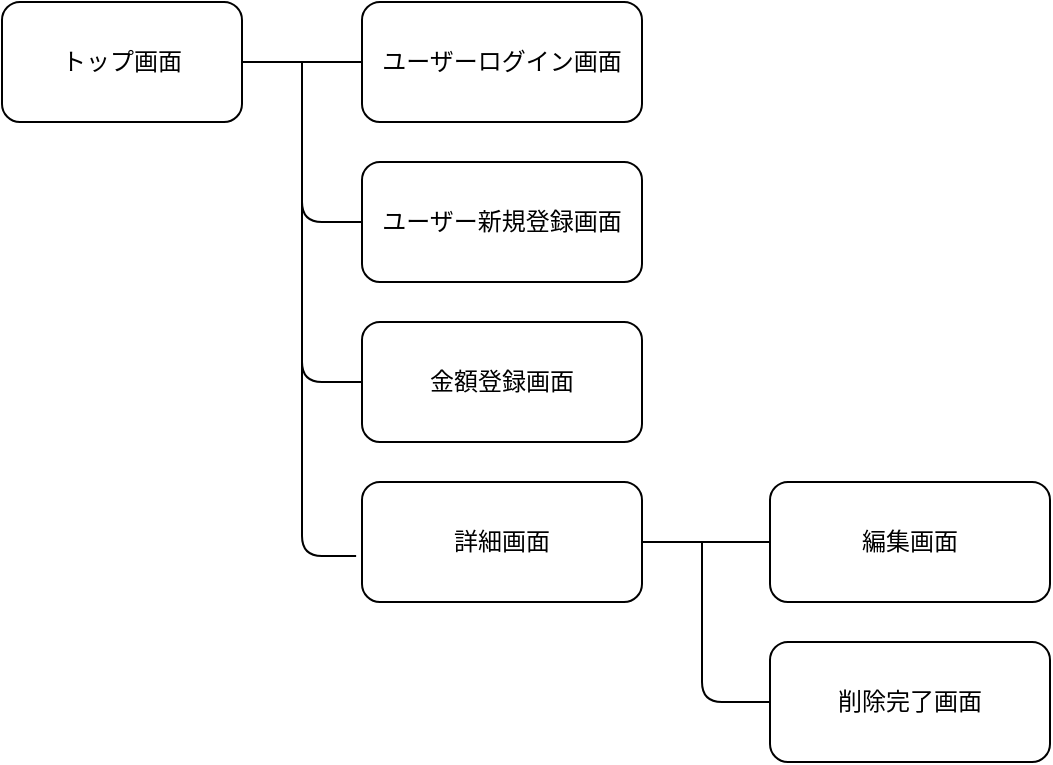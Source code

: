 <mxfile>
    <diagram id="NSKuPHdOwgW42cuqrcN5" name="ページ1">
        <mxGraphModel dx="2005" dy="827" grid="1" gridSize="10" guides="1" tooltips="1" connect="1" arrows="1" fold="1" page="1" pageScale="1" pageWidth="827" pageHeight="1169" math="0" shadow="0">
            <root>
                <mxCell id="0"/>
                <mxCell id="1" parent="0"/>
                <mxCell id="248" value="トップ画面" style="rounded=1;whiteSpace=wrap;html=1;" vertex="1" parent="1">
                    <mxGeometry x="-770" y="110" width="120" height="60" as="geometry"/>
                </mxCell>
                <mxCell id="249" value="ユーザーログイン画面" style="rounded=1;whiteSpace=wrap;html=1;" vertex="1" parent="1">
                    <mxGeometry x="-590" y="110" width="140" height="60" as="geometry"/>
                </mxCell>
                <mxCell id="250" value="ユーザー新規登録画面" style="rounded=1;whiteSpace=wrap;html=1;" vertex="1" parent="1">
                    <mxGeometry x="-590" y="190" width="140" height="60" as="geometry"/>
                </mxCell>
                <mxCell id="251" value="金額登録画面" style="rounded=1;whiteSpace=wrap;html=1;" vertex="1" parent="1">
                    <mxGeometry x="-590" y="270" width="140" height="60" as="geometry"/>
                </mxCell>
                <mxCell id="252" value="詳細画面" style="rounded=1;whiteSpace=wrap;html=1;" vertex="1" parent="1">
                    <mxGeometry x="-590" y="350" width="140" height="60" as="geometry"/>
                </mxCell>
                <mxCell id="253" value="編集画面" style="rounded=1;whiteSpace=wrap;html=1;" vertex="1" parent="1">
                    <mxGeometry x="-386" y="350" width="140" height="60" as="geometry"/>
                </mxCell>
                <mxCell id="254" value="削除完了画面" style="rounded=1;whiteSpace=wrap;html=1;" vertex="1" parent="1">
                    <mxGeometry x="-386" y="430" width="140" height="60" as="geometry"/>
                </mxCell>
                <mxCell id="256" value="" style="endArrow=none;html=1;entryX=0;entryY=0.5;entryDx=0;entryDy=0;" edge="1" parent="1" target="249">
                    <mxGeometry width="50" height="50" relative="1" as="geometry">
                        <mxPoint x="-650" y="140" as="sourcePoint"/>
                        <mxPoint x="-600" y="90" as="targetPoint"/>
                        <Array as="points">
                            <mxPoint x="-630" y="140"/>
                            <mxPoint x="-610" y="140"/>
                        </Array>
                    </mxGeometry>
                </mxCell>
                <mxCell id="257" value="" style="endArrow=none;html=1;entryX=0;entryY=0.5;entryDx=0;entryDy=0;" edge="1" parent="1" target="250">
                    <mxGeometry width="50" height="50" relative="1" as="geometry">
                        <mxPoint x="-620" y="140" as="sourcePoint"/>
                        <mxPoint x="-620" y="210" as="targetPoint"/>
                        <Array as="points">
                            <mxPoint x="-620" y="220"/>
                        </Array>
                    </mxGeometry>
                </mxCell>
                <mxCell id="258" value="" style="endArrow=none;html=1;entryX=0;entryY=0.5;entryDx=0;entryDy=0;" edge="1" parent="1" target="251">
                    <mxGeometry width="50" height="50" relative="1" as="geometry">
                        <mxPoint x="-620" y="140" as="sourcePoint"/>
                        <mxPoint x="-570" y="160" as="targetPoint"/>
                        <Array as="points">
                            <mxPoint x="-620" y="300"/>
                        </Array>
                    </mxGeometry>
                </mxCell>
                <mxCell id="259" value="" style="endArrow=none;html=1;entryX=-0.021;entryY=0.617;entryDx=0;entryDy=0;entryPerimeter=0;" edge="1" parent="1" target="252">
                    <mxGeometry width="50" height="50" relative="1" as="geometry">
                        <mxPoint x="-620" y="140" as="sourcePoint"/>
                        <mxPoint x="-580" y="310" as="targetPoint"/>
                        <Array as="points">
                            <mxPoint x="-620" y="387"/>
                        </Array>
                    </mxGeometry>
                </mxCell>
                <mxCell id="260" value="" style="endArrow=none;html=1;entryX=0;entryY=0.5;entryDx=0;entryDy=0;exitX=1;exitY=0.5;exitDx=0;exitDy=0;" edge="1" parent="1" source="252" target="253">
                    <mxGeometry width="50" height="50" relative="1" as="geometry">
                        <mxPoint x="-450" y="379.5" as="sourcePoint"/>
                        <mxPoint x="-390" y="380" as="targetPoint"/>
                        <Array as="points">
                            <mxPoint x="-420" y="380"/>
                        </Array>
                    </mxGeometry>
                </mxCell>
                <mxCell id="261" value="" style="endArrow=none;html=1;entryX=0;entryY=0.5;entryDx=0;entryDy=0;" edge="1" parent="1" target="254">
                    <mxGeometry width="50" height="50" relative="1" as="geometry">
                        <mxPoint x="-420" y="380" as="sourcePoint"/>
                        <mxPoint x="-390" y="460" as="targetPoint"/>
                        <Array as="points">
                            <mxPoint x="-420" y="460"/>
                        </Array>
                    </mxGeometry>
                </mxCell>
            </root>
        </mxGraphModel>
    </diagram>
</mxfile>